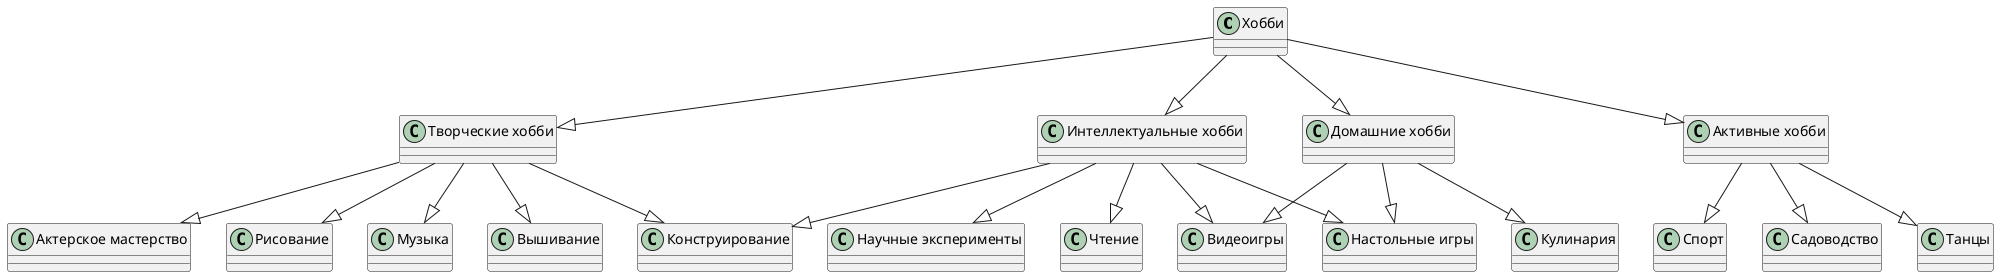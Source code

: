 @startuml

class "Хобби" {
}

class "Творческие хобби"
class "Активные хобби"
class "Интеллектуальные хобби"
class "Домашние хобби"

"Хобби" --|> "Творческие хобби"
"Хобби" --|> "Активные хобби"
"Хобби" --|> "Интеллектуальные хобби"
"Хобби" --|> "Домашние хобби"

class "Рисование"
class "Чтение"
class "Музыка"
class "Настольные игры"
class "Конструирование"
class "Спорт"
class "Садоводство"
class "Научные эксперименты"
class "Кулинария"
class "Танцы"
class "Вышивание"
class "Актерское мастерство"
class "Видеоигры"

"Творческие хобби" --|> "Рисование"
"Творческие хобби" --|> "Музыка"
"Творческие хобби" --|> "Актерское мастерство"
"Творческие хобби" --|> "Конструирование"
"Творческие хобби" --|> "Вышивание"

"Интеллектуальные хобби" --|> "Чтение"
"Интеллектуальные хобби" --|> "Настольные игры"
"Интеллектуальные хобби" --|> "Научные эксперименты"
"Интеллектуальные хобби" --|> "Конструирование"
"Интеллектуальные хобби" --|> "Видеоигры" 

"Активные хобби" --|> "Спорт"
"Активные хобби" --|> "Танцы"
"Активные хобби" --|> "Садоводство"

"Домашние хобби" --|> "Настольные игры"
"Домашние хобби" --|> "Кулинария"
"Домашние хобби" --|> "Видеоигры" 


@enduml
